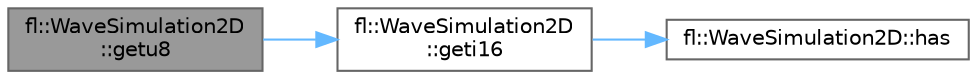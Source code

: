 digraph "fl::WaveSimulation2D::getu8"
{
 // INTERACTIVE_SVG=YES
 // LATEX_PDF_SIZE
  bgcolor="transparent";
  edge [fontname=Helvetica,fontsize=10,labelfontname=Helvetica,labelfontsize=10];
  node [fontname=Helvetica,fontsize=10,shape=box,height=0.2,width=0.4];
  rankdir="LR";
  Node1 [id="Node000001",label="fl::WaveSimulation2D\l::getu8",height=0.2,width=0.4,color="gray40", fillcolor="grey60", style="filled", fontcolor="black",tooltip=" "];
  Node1 -> Node2 [id="edge1_Node000001_Node000002",color="steelblue1",style="solid",tooltip=" "];
  Node2 [id="Node000002",label="fl::WaveSimulation2D\l::geti16",height=0.2,width=0.4,color="grey40", fillcolor="white", style="filled",URL="$da/d47/classfl_1_1_wave_simulation2_d_a26baad906fe4d32a4d97c969ab40d744.html#a26baad906fe4d32a4d97c969ab40d744",tooltip=" "];
  Node2 -> Node3 [id="edge2_Node000002_Node000003",color="steelblue1",style="solid",tooltip=" "];
  Node3 [id="Node000003",label="fl::WaveSimulation2D::has",height=0.2,width=0.4,color="grey40", fillcolor="white", style="filled",URL="$da/d47/classfl_1_1_wave_simulation2_d_ab5cd05c03667abbe1b971cb5ff31fac7.html#ab5cd05c03667abbe1b971cb5ff31fac7",tooltip=" "];
}
